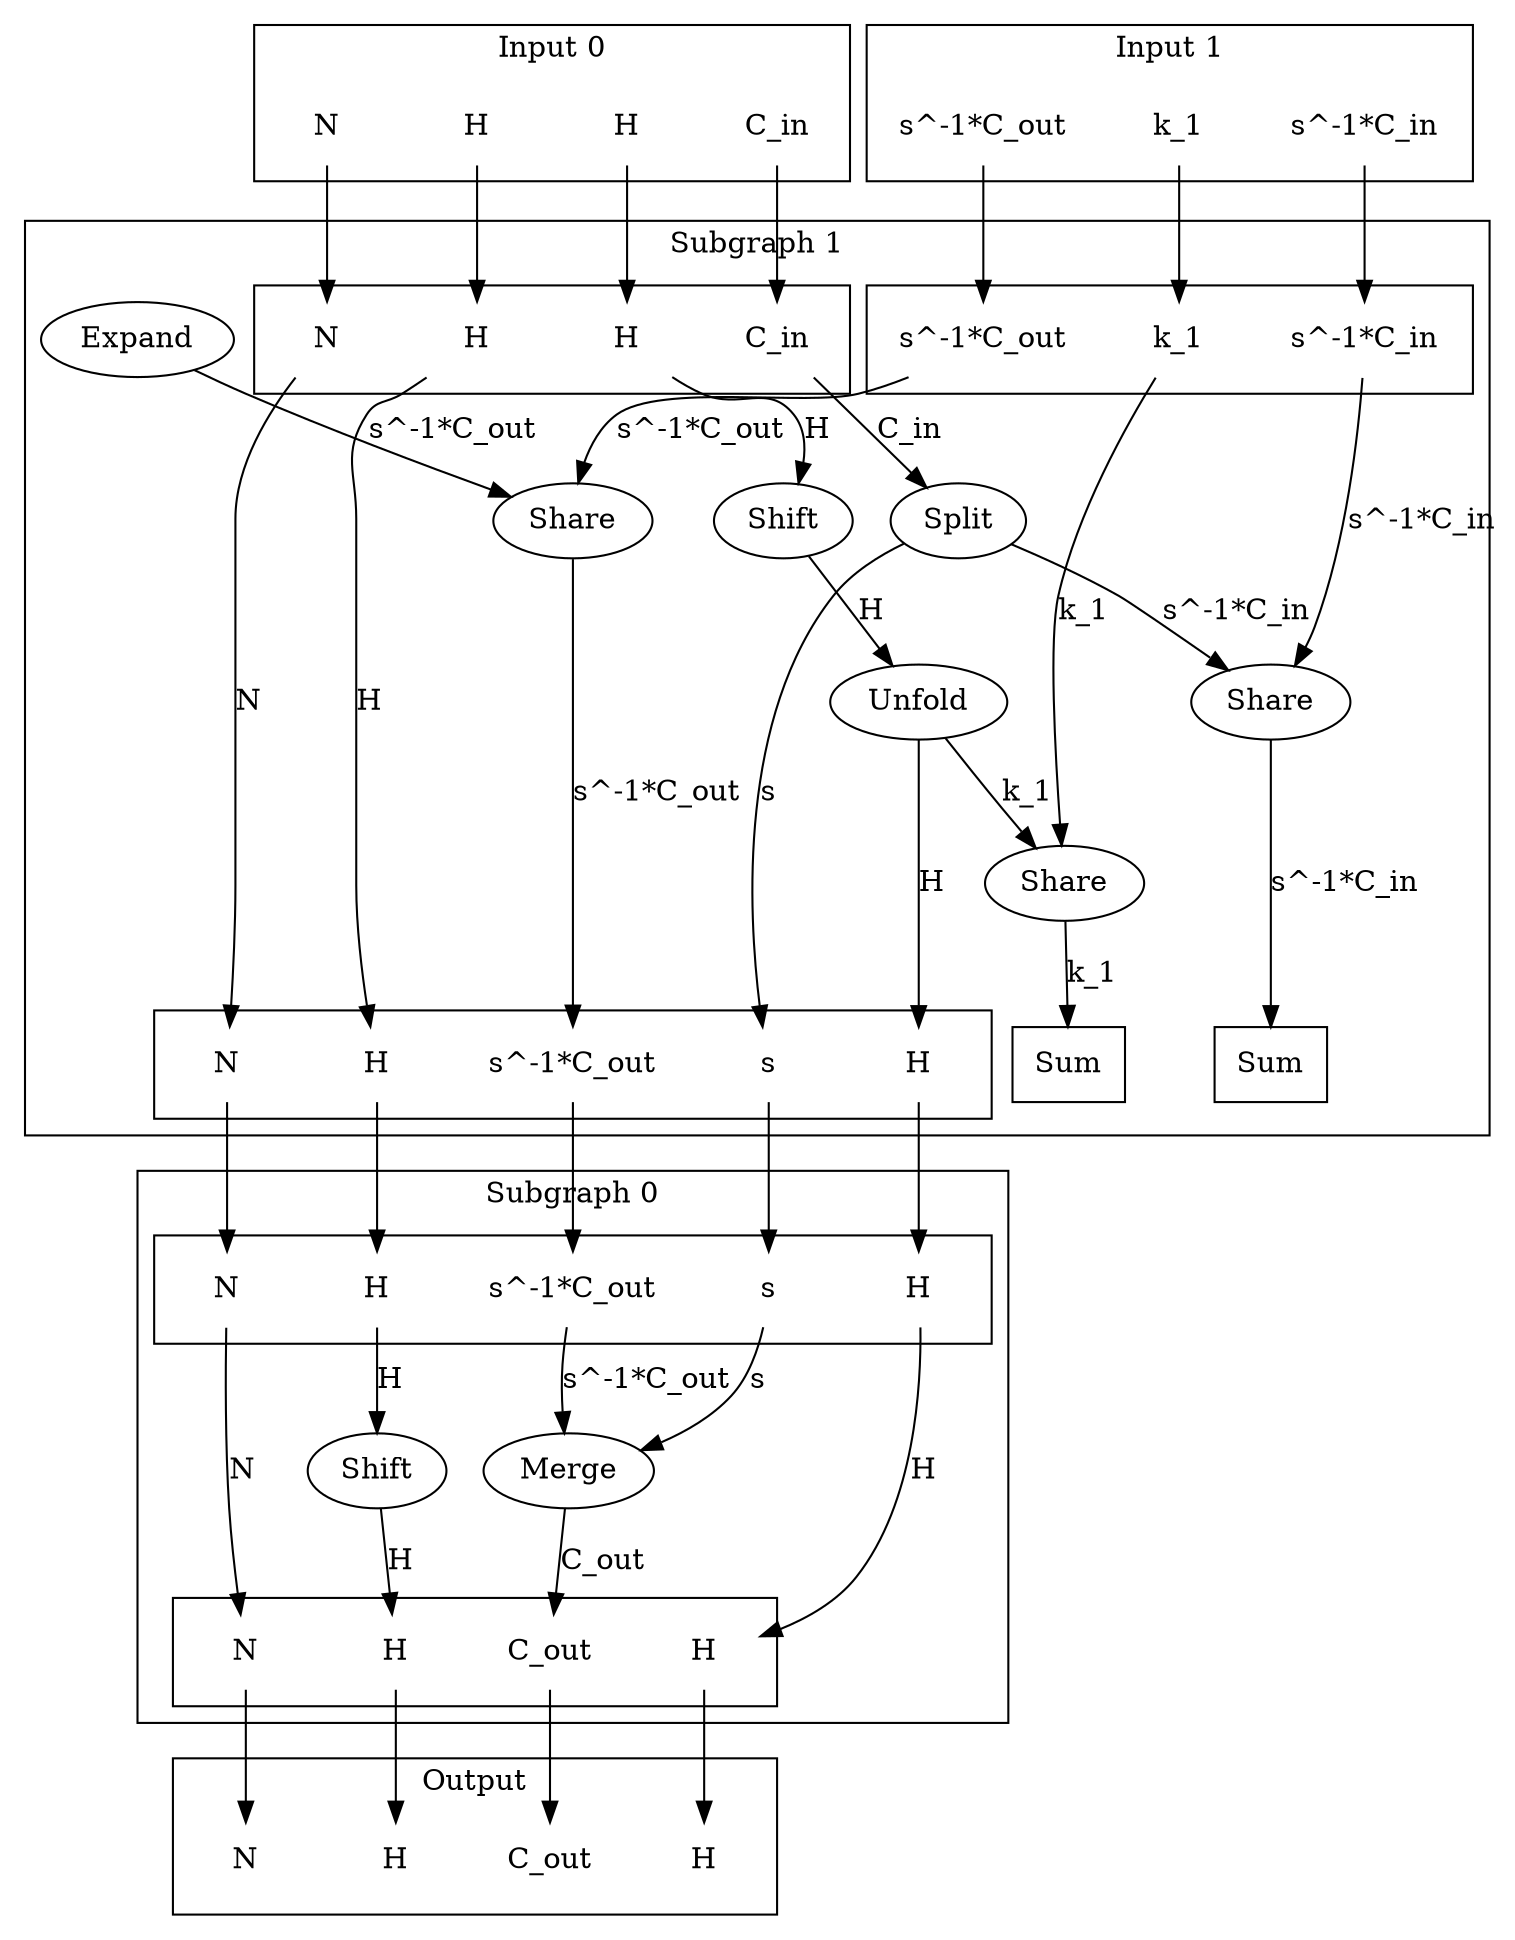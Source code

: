 digraph kernel_generated {
newrank = true;

// Stage tensor.
subgraph cluster_subgraph_0 {
    label = "Subgraph 0";
    // Reductions.
    // Output.
    subgraph cluster_subgraph_0_out {
        label = "";
        interface_0_out_0x55b738631280 [label="N", shape=none];
        interface_0_out_0x55b7386312a8 [label="C_out", shape=none];
        interface_0_out_0x55b7386312d0 [label="H", shape=none];
        interface_0_out_0x55b7386312f8 [label="H", shape=none];
    }
    {
        rank = same;
        interface_0_out_0x55b738631280;
        interface_0_out_0x55b7386312a8;
        interface_0_out_0x55b7386312d0;
        interface_0_out_0x55b7386312f8;
    }
    // Input 0.
    subgraph cluster_subgraph_0_in_0 {
        label = "";
        interface_0_in_0x55b738631280 [label="N", shape=none];
        interface_0_in_0x55b7501bb040 [label="s", shape=none];
        interface_0_in_0x55b7501bb058 [label="s^-1*C_out", shape=none];
        interface_0_in_0x55b7501b6ea0 [label="H", shape=none];
        interface_0_in_0x55b7386312f8 [label="H", shape=none];
    }
    {
        rank = same;
        interface_0_in_0x55b738631280;
        interface_0_in_0x55b7501bb040;
        interface_0_in_0x55b7501bb058;
        interface_0_in_0x55b7501b6ea0;
        interface_0_in_0x55b7386312f8;
    }
    // Op's.
    op_0x55b7501b6e80 [label="Shift"];
    op_0x55b7501bb000 [label="Merge"];
    // Dimension's.
    interface_0_in_0x55b738631280 -> interface_0_out_0x55b738631280 [label="N"];
    op_0x55b7501bb000 -> interface_0_out_0x55b7386312a8 [label="C_out"];
    op_0x55b7501b6e80 -> interface_0_out_0x55b7386312d0 [label="H"];
    interface_0_in_0x55b7386312f8 -> interface_0_out_0x55b7386312f8 [label="H"];
    interface_0_in_0x55b7501b6ea0 -> op_0x55b7501b6e80 [label="H"];
    interface_0_in_0x55b7501bb040 -> op_0x55b7501bb000 [label="s"];
    interface_0_in_0x55b7501bb058 -> op_0x55b7501bb000 [label="s^-1*C_out"];
}

// Stage tensor.
subgraph cluster_subgraph_1 {
    label = "Subgraph 1";
    // Reductions.
    reduce_0x7f6f600077d8 [label="Sum", shape=box];
    reduce_0x7f6f60003a98 [label="Sum", shape=box];
    // Output.
    subgraph cluster_subgraph_1_out {
        label = "";
        interface_1_out_0x55b738631280 [label="N", shape=none];
        interface_1_out_0x55b7501bb040 [label="s", shape=none];
        interface_1_out_0x55b7501bb058 [label="s^-1*C_out", shape=none];
        interface_1_out_0x55b7501b6ea0 [label="H", shape=none];
        interface_1_out_0x55b7386312f8 [label="H", shape=none];
    }
    {
        rank = same;
        reduce_0x7f6f600077d8;
        reduce_0x7f6f60003a98;
        interface_1_out_0x55b738631280;
        interface_1_out_0x55b7501bb040;
        interface_1_out_0x55b7501bb058;
        interface_1_out_0x55b7501b6ea0;
        interface_1_out_0x55b7386312f8;
    }
    // Input 0.
    subgraph cluster_subgraph_1_in_0 {
        label = "";
        interface_1_in_0x55b738631280 [label="N", shape=none];
        interface_1_in_0x55b7501f4790 [label="C_in", shape=none];
        interface_1_in_0x55b7501b6ea0 [label="H", shape=none];
        interface_1_in_0x55b7501b6f60 [label="H", shape=none];
    }
    // Input 1.
    subgraph cluster_subgraph_1_in_1 {
        label = "";
        interface_1_in_0x55b7501f5bb8 [label="s^-1*C_in", shape=none];
        interface_1_in_0x55b7501f5c08 [label="s^-1*C_out", shape=none];
        interface_1_in_0x55b7501b62a8 [label="k_1", shape=none];
    }
    {
        rank = same;
        interface_1_in_0x55b738631280;
        interface_1_in_0x55b7501f4790;
        interface_1_in_0x55b7501b6ea0;
        interface_1_in_0x55b7501b6f60;
        interface_1_in_0x55b7501f5bb8;
        interface_1_in_0x55b7501f5c08;
        interface_1_in_0x55b7501b62a8;
    }
    // Op's.
    op_0x55b7501b6270 [label="Share"];
    op_0x55b7501b66f8 [label="Expand"];
    op_0x55b7501b6f40 [label="Shift"];
    op_0x55b7501d45c0 [label="Unfold"];
    op_0x55b7501f4750 [label="Split"];
    op_0x55b7501f5b80 [label="Share"];
    op_0x55b7501f5bd0 [label="Share"];
    // Dimension's.
    interface_1_in_0x55b738631280 -> interface_1_out_0x55b738631280 [label="N"];
    op_0x55b7501d45c0 -> interface_1_out_0x55b7386312f8 [label="H"];
    op_0x55b7501d45c0 -> op_0x55b7501b6270 [label="k_1"];
    interface_1_in_0x55b7501b62a8 -> op_0x55b7501b6270 [label="k_1"];
    interface_1_in_0x55b7501b6ea0 -> interface_1_out_0x55b7501b6ea0 [label="H"];
    interface_1_in_0x55b7501b6f60 -> op_0x55b7501b6f40 [label="H"];
    op_0x55b7501f4750 -> interface_1_out_0x55b7501bb040 [label="s"];
    op_0x55b7501f5bd0 -> interface_1_out_0x55b7501bb058 [label="s^-1*C_out"];
    op_0x55b7501b6f40 -> op_0x55b7501d45c0 [label="H"];
    interface_1_in_0x55b7501f4790 -> op_0x55b7501f4750 [label="C_in"];
    op_0x55b7501f4750 -> op_0x55b7501f5b80 [label="s^-1*C_in"];
    interface_1_in_0x55b7501f5bb8 -> op_0x55b7501f5b80 [label="s^-1*C_in"];
    op_0x55b7501b66f8 -> op_0x55b7501f5bd0 [label="s^-1*C_out"];
    interface_1_in_0x55b7501f5c08 -> op_0x55b7501f5bd0 [label="s^-1*C_out"];
    op_0x55b7501b6270 -> reduce_0x7f6f60003a98 [label="k_1"];
    op_0x55b7501f5b80 -> reduce_0x7f6f600077d8 [label="s^-1*C_in"];
}

// Input tensor.
subgraph cluster_subgraph_2 {
    label = "Input 0";
    interface_2_out_0x55b738631280 [label="N", shape=none];
    interface_2_out_0x55b7501f4790 [label="C_in", shape=none];
    interface_2_out_0x55b7501b6ea0 [label="H", shape=none];
    interface_2_out_0x55b7501b6f60 [label="H", shape=none];
}

interface_2_out_0x55b738631280 -> interface_1_in_0x55b738631280;
interface_2_out_0x55b7501f4790 -> interface_1_in_0x55b7501f4790;
interface_2_out_0x55b7501b6ea0 -> interface_1_in_0x55b7501b6ea0;
interface_2_out_0x55b7501b6f60 -> interface_1_in_0x55b7501b6f60;

// Input tensor.
subgraph cluster_subgraph_3 {
    label = "Input 1";
    interface_3_out_0x55b7501f5bb8 [label="s^-1*C_in", shape=none];
    interface_3_out_0x55b7501f5c08 [label="s^-1*C_out", shape=none];
    interface_3_out_0x55b7501b62a8 [label="k_1", shape=none];
}

interface_3_out_0x55b7501f5bb8 -> interface_1_in_0x55b7501f5bb8;
interface_3_out_0x55b7501f5c08 -> interface_1_in_0x55b7501f5c08;
interface_3_out_0x55b7501b62a8 -> interface_1_in_0x55b7501b62a8;

interface_1_out_0x55b738631280 -> interface_0_in_0x55b738631280;
interface_1_out_0x55b7501bb040 -> interface_0_in_0x55b7501bb040;
interface_1_out_0x55b7501bb058 -> interface_0_in_0x55b7501bb058;
interface_1_out_0x55b7501b6ea0 -> interface_0_in_0x55b7501b6ea0;
interface_1_out_0x55b7386312f8 -> interface_0_in_0x55b7386312f8;

{
    rank = same;
    interface_2_out_0x55b738631280;
    interface_2_out_0x55b7501f4790;
    interface_2_out_0x55b7501b6ea0;
    interface_2_out_0x55b7501b6f60;
    interface_3_out_0x55b7501f5bb8;
    interface_3_out_0x55b7501f5c08;
    interface_3_out_0x55b7501b62a8;
}
subgraph cluster_subgraph_output {
    label = "Output";
    interface_4_in_0x55b738631280 [label="N", shape=none];
    interface_4_in_0x55b7386312a8 [label="C_out", shape=none];
    interface_4_in_0x55b7386312d0 [label="H", shape=none];
    interface_4_in_0x55b7386312f8 [label="H", shape=none];
}
interface_0_out_0x55b738631280 -> interface_4_in_0x55b738631280;
interface_0_out_0x55b7386312a8 -> interface_4_in_0x55b7386312a8;
interface_0_out_0x55b7386312d0 -> interface_4_in_0x55b7386312d0;
interface_0_out_0x55b7386312f8 -> interface_4_in_0x55b7386312f8;

}
